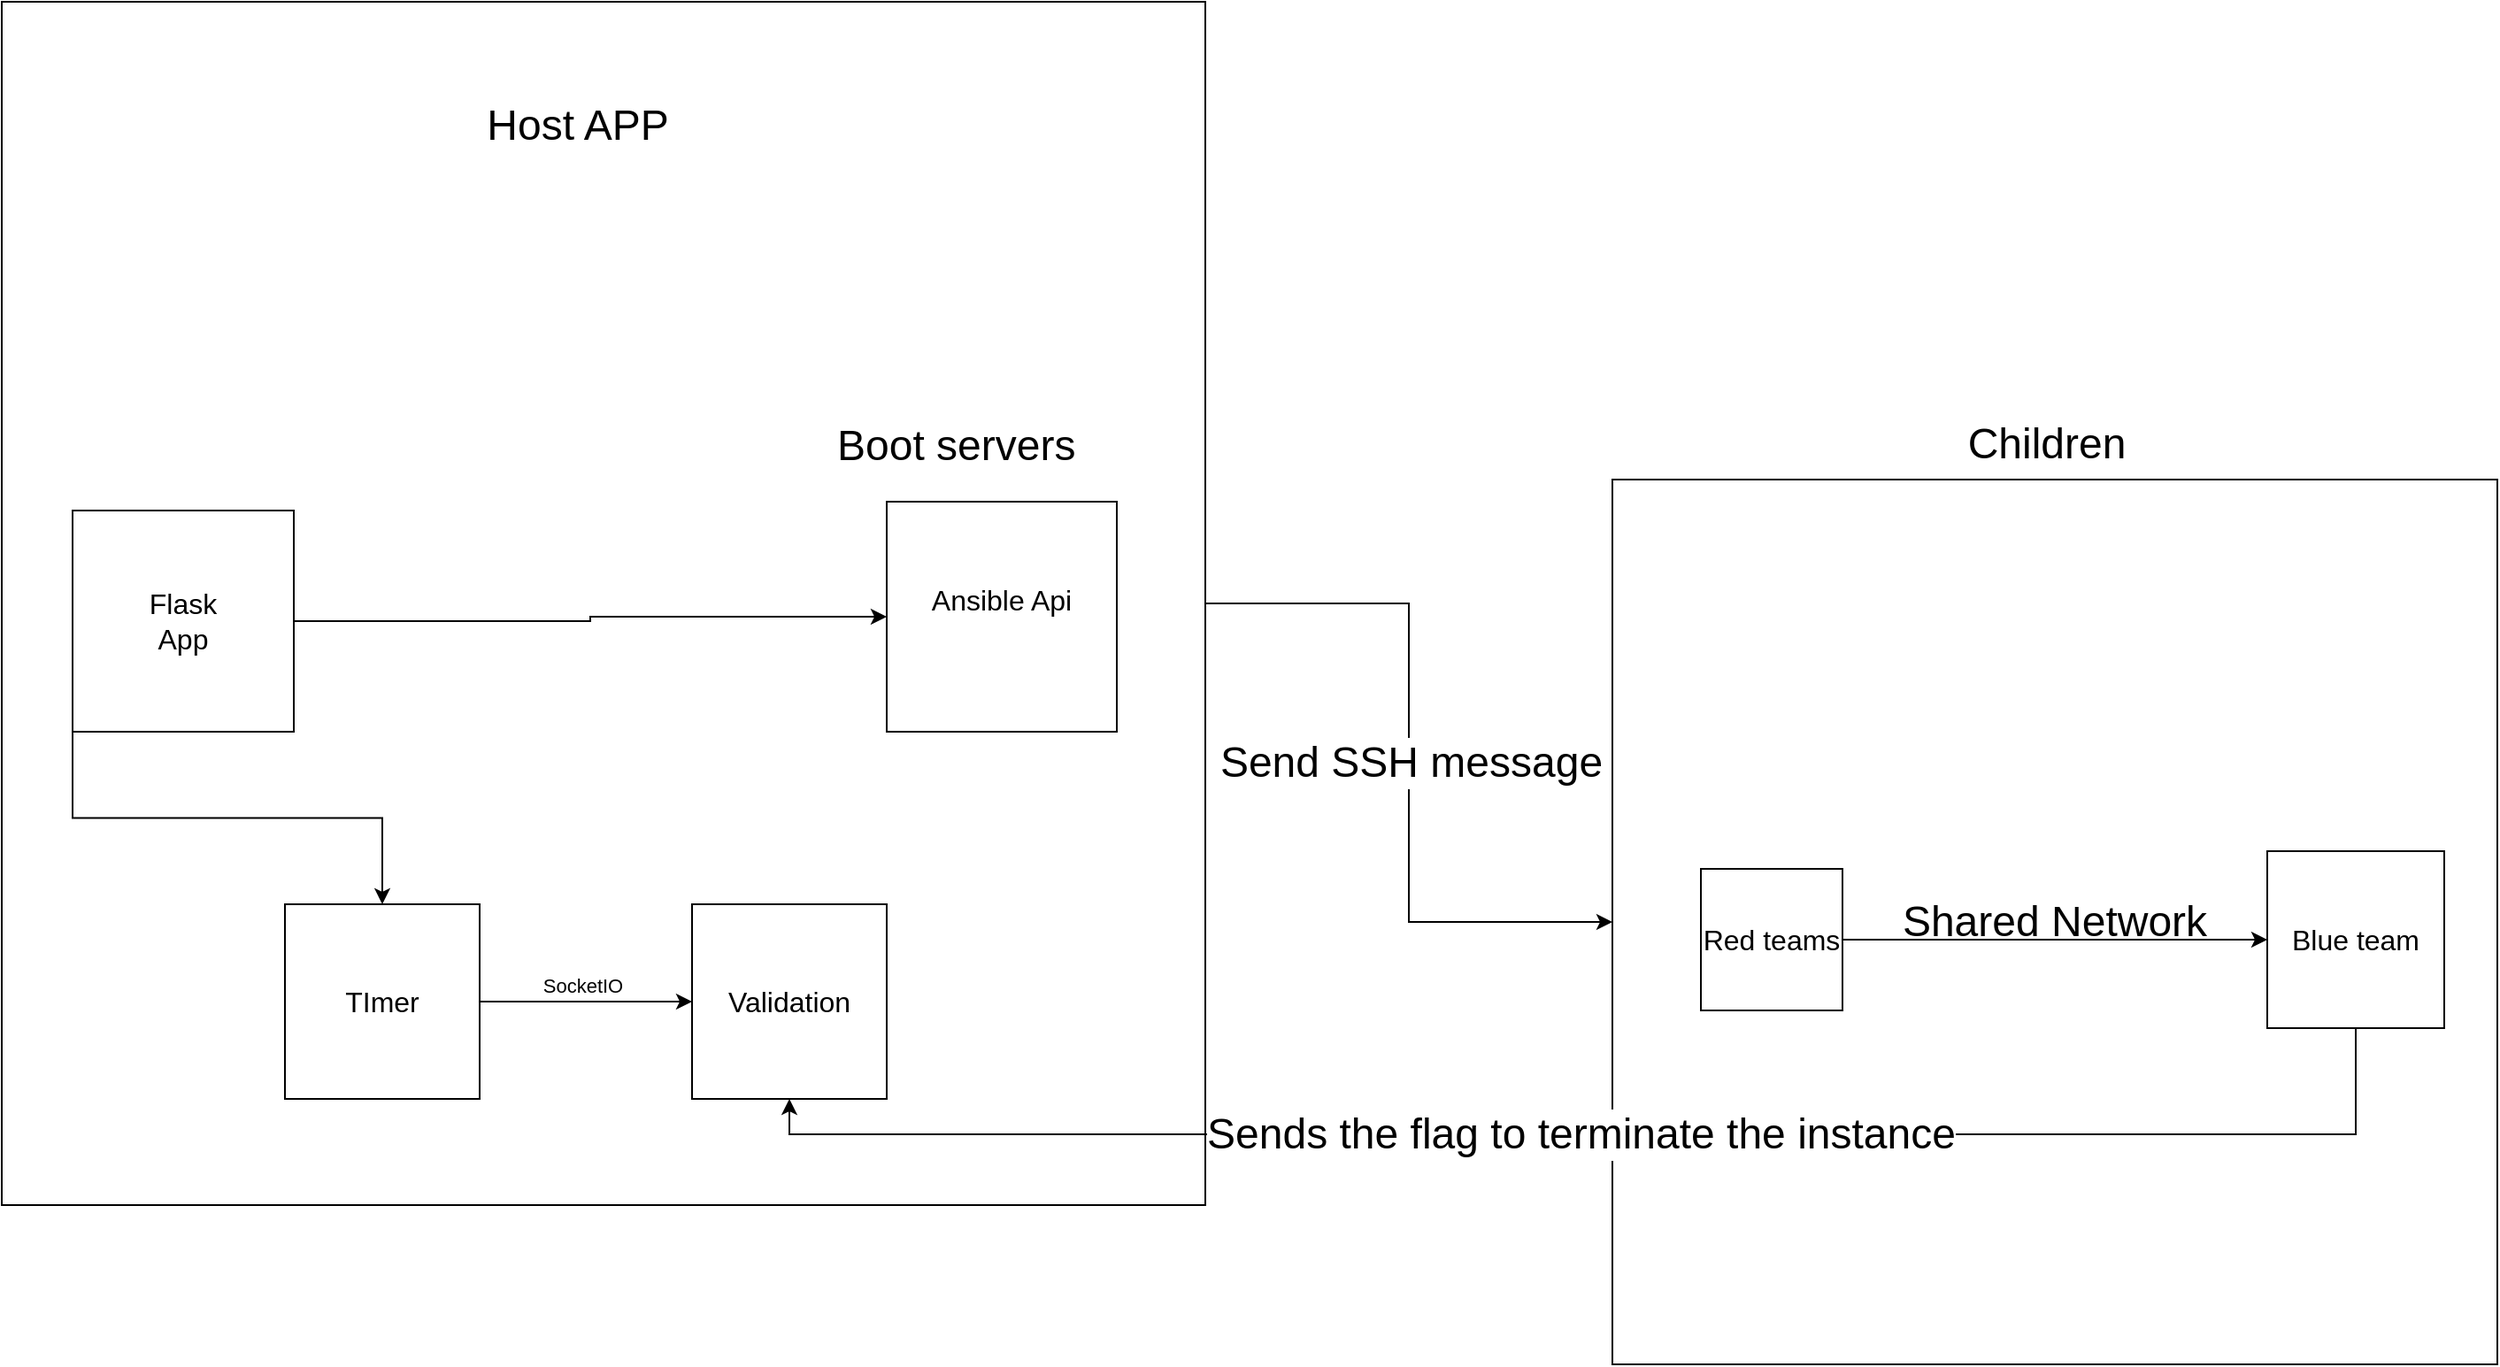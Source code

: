 <mxfile version="24.2.5" type="device">
  <diagram name="Page-1" id="cfpff7YeiwG7N3JgC-qO">
    <mxGraphModel dx="3348" dy="2906" grid="1" gridSize="10" guides="1" tooltips="1" connect="1" arrows="1" fold="1" page="1" pageScale="1" pageWidth="850" pageHeight="1100" math="0" shadow="0">
      <root>
        <mxCell id="0" />
        <mxCell id="1" parent="0" />
        <mxCell id="yjXQw0Uv3wNbwan0e5pU-23" value="j" style="edgeStyle=orthogonalEdgeStyle;rounded=0;orthogonalLoop=1;jettySize=auto;html=1;exitX=1;exitY=0.5;exitDx=0;exitDy=0;" parent="1" source="yjXQw0Uv3wNbwan0e5pU-1" target="yjXQw0Uv3wNbwan0e5pU-8" edge="1">
          <mxGeometry relative="1" as="geometry" />
        </mxCell>
        <mxCell id="yjXQw0Uv3wNbwan0e5pU-24" value="&lt;font style=&quot;font-size: 24px;&quot;&gt;Send SSH message&lt;/font&gt;" style="edgeLabel;html=1;align=center;verticalAlign=middle;resizable=0;points=[];" parent="yjXQw0Uv3wNbwan0e5pU-23" vertex="1" connectable="0">
          <mxGeometry y="1" relative="1" as="geometry">
            <mxPoint as="offset" />
          </mxGeometry>
        </mxCell>
        <mxCell id="yjXQw0Uv3wNbwan0e5pU-1" value="" style="whiteSpace=wrap;html=1;aspect=fixed;fillColor=none;fontSize=16;" parent="1" vertex="1">
          <mxGeometry x="40" y="-1100" width="680" height="680" as="geometry" />
        </mxCell>
        <mxCell id="yjXQw0Uv3wNbwan0e5pU-3" value="Ansible Api&lt;div style=&quot;font-size: 16px;&quot;&gt;&lt;br style=&quot;font-size: 16px;&quot;&gt;&lt;/div&gt;" style="whiteSpace=wrap;html=1;aspect=fixed;fontSize=16;" parent="1" vertex="1">
          <mxGeometry x="540" y="-817.5" width="130" height="130" as="geometry" />
        </mxCell>
        <mxCell id="yjXQw0Uv3wNbwan0e5pU-4" value="&lt;div style=&quot;font-size: 16px;&quot;&gt;Validation&lt;/div&gt;" style="whiteSpace=wrap;html=1;aspect=fixed;fontSize=16;" parent="1" vertex="1">
          <mxGeometry x="430" y="-590" width="110" height="110" as="geometry" />
        </mxCell>
        <mxCell id="ZvsKiOMpcHw9kWAoKSDQ-3" style="edgeStyle=orthogonalEdgeStyle;rounded=0;orthogonalLoop=1;jettySize=auto;html=1;exitX=1;exitY=0.5;exitDx=0;exitDy=0;" edge="1" parent="1" source="yjXQw0Uv3wNbwan0e5pU-5" target="yjXQw0Uv3wNbwan0e5pU-4">
          <mxGeometry relative="1" as="geometry" />
        </mxCell>
        <mxCell id="ZvsKiOMpcHw9kWAoKSDQ-5" value="SocketIO" style="edgeLabel;html=1;align=center;verticalAlign=middle;resizable=0;points=[];" vertex="1" connectable="0" parent="ZvsKiOMpcHw9kWAoKSDQ-3">
          <mxGeometry x="-0.033" y="9" relative="1" as="geometry">
            <mxPoint as="offset" />
          </mxGeometry>
        </mxCell>
        <mxCell id="yjXQw0Uv3wNbwan0e5pU-5" value="&lt;div style=&quot;font-size: 16px;&quot;&gt;TImer&lt;/div&gt;" style="whiteSpace=wrap;html=1;aspect=fixed;fontSize=16;" parent="1" vertex="1">
          <mxGeometry x="200" y="-590" width="110" height="110" as="geometry" />
        </mxCell>
        <mxCell id="yjXQw0Uv3wNbwan0e5pU-8" value="&lt;font style=&quot;font-size: 24px;&quot;&gt;Shared Network&lt;/font&gt;" style="whiteSpace=wrap;html=1;aspect=fixed;fillColor=none;" parent="1" vertex="1">
          <mxGeometry x="950" y="-830" width="500" height="500" as="geometry" />
        </mxCell>
        <mxCell id="yjXQw0Uv3wNbwan0e5pU-16" style="edgeStyle=orthogonalEdgeStyle;rounded=0;orthogonalLoop=1;jettySize=auto;html=1;exitX=1;exitY=0.5;exitDx=0;exitDy=0;" parent="1" source="yjXQw0Uv3wNbwan0e5pU-9" target="yjXQw0Uv3wNbwan0e5pU-11" edge="1">
          <mxGeometry relative="1" as="geometry" />
        </mxCell>
        <mxCell id="yjXQw0Uv3wNbwan0e5pU-9" value="Red teams" style="whiteSpace=wrap;html=1;aspect=fixed;fontSize=16;" parent="1" vertex="1">
          <mxGeometry x="1000" y="-610" width="80" height="80" as="geometry" />
        </mxCell>
        <mxCell id="yjXQw0Uv3wNbwan0e5pU-26" style="edgeStyle=orthogonalEdgeStyle;rounded=0;orthogonalLoop=1;jettySize=auto;html=1;exitX=0.5;exitY=1;exitDx=0;exitDy=0;entryX=0.5;entryY=1;entryDx=0;entryDy=0;" parent="1" source="yjXQw0Uv3wNbwan0e5pU-11" target="yjXQw0Uv3wNbwan0e5pU-4" edge="1">
          <mxGeometry relative="1" as="geometry" />
        </mxCell>
        <mxCell id="yjXQw0Uv3wNbwan0e5pU-27" value="&lt;font style=&quot;font-size: 24px;&quot;&gt;Sends the flag to terminate the instance&lt;/font&gt;" style="edgeLabel;html=1;align=center;verticalAlign=middle;resizable=0;points=[];" parent="yjXQw0Uv3wNbwan0e5pU-26" vertex="1" connectable="0">
          <mxGeometry x="0.032" relative="1" as="geometry">
            <mxPoint as="offset" />
          </mxGeometry>
        </mxCell>
        <mxCell id="yjXQw0Uv3wNbwan0e5pU-11" value="Blue team" style="whiteSpace=wrap;html=1;aspect=fixed;fontSize=16;" parent="1" vertex="1">
          <mxGeometry x="1320" y="-620" width="100" height="100" as="geometry" />
        </mxCell>
        <mxCell id="yjXQw0Uv3wNbwan0e5pU-17" value="&lt;span style=&quot;font-size: 24px;&quot;&gt;Host APP&lt;/span&gt;" style="text;html=1;align=center;verticalAlign=middle;resizable=0;points=[];autosize=1;strokeColor=none;fillColor=none;" parent="1" vertex="1">
          <mxGeometry x="300" y="-1050" width="130" height="40" as="geometry" />
        </mxCell>
        <mxCell id="yjXQw0Uv3wNbwan0e5pU-22" value="&lt;span style=&quot;font-size: 24px;&quot;&gt;Children&lt;/span&gt;" style="text;html=1;align=center;verticalAlign=middle;resizable=0;points=[];autosize=1;strokeColor=none;fillColor=none;" parent="1" vertex="1">
          <mxGeometry x="1140" y="-870" width="110" height="40" as="geometry" />
        </mxCell>
        <mxCell id="ZvsKiOMpcHw9kWAoKSDQ-10" style="edgeStyle=orthogonalEdgeStyle;rounded=0;orthogonalLoop=1;jettySize=auto;html=1;" edge="1" parent="1" source="ZvsKiOMpcHw9kWAoKSDQ-9" target="yjXQw0Uv3wNbwan0e5pU-3">
          <mxGeometry relative="1" as="geometry" />
        </mxCell>
        <mxCell id="ZvsKiOMpcHw9kWAoKSDQ-11" style="edgeStyle=orthogonalEdgeStyle;rounded=0;orthogonalLoop=1;jettySize=auto;html=1;exitX=0;exitY=1;exitDx=0;exitDy=0;" edge="1" parent="1" source="ZvsKiOMpcHw9kWAoKSDQ-9" target="yjXQw0Uv3wNbwan0e5pU-5">
          <mxGeometry relative="1" as="geometry" />
        </mxCell>
        <mxCell id="ZvsKiOMpcHw9kWAoKSDQ-9" value="&lt;div style=&quot;font-size: 16px;&quot;&gt;Flask&lt;/div&gt;&lt;div style=&quot;font-size: 16px;&quot;&gt;App&lt;/div&gt;" style="whiteSpace=wrap;html=1;aspect=fixed;fontSize=16;" vertex="1" parent="1">
          <mxGeometry x="80" y="-812.5" width="125" height="125" as="geometry" />
        </mxCell>
        <mxCell id="ZvsKiOMpcHw9kWAoKSDQ-14" value="&lt;div style=&quot;text-align: center;&quot;&gt;&lt;span style=&quot;font-size: 24px; text-wrap: nowrap;&quot;&gt;Boot servers&lt;/span&gt;&lt;/div&gt;&lt;div style=&quot;text-align: center;&quot;&gt;&lt;span style=&quot;font-size: 24px; text-wrap: nowrap;&quot;&gt;&lt;br&gt;&lt;/span&gt;&lt;/div&gt;" style="text;whiteSpace=wrap;html=1;" vertex="1" parent="1">
          <mxGeometry x="510" y="-870" width="165" height="50" as="geometry" />
        </mxCell>
      </root>
    </mxGraphModel>
  </diagram>
</mxfile>
